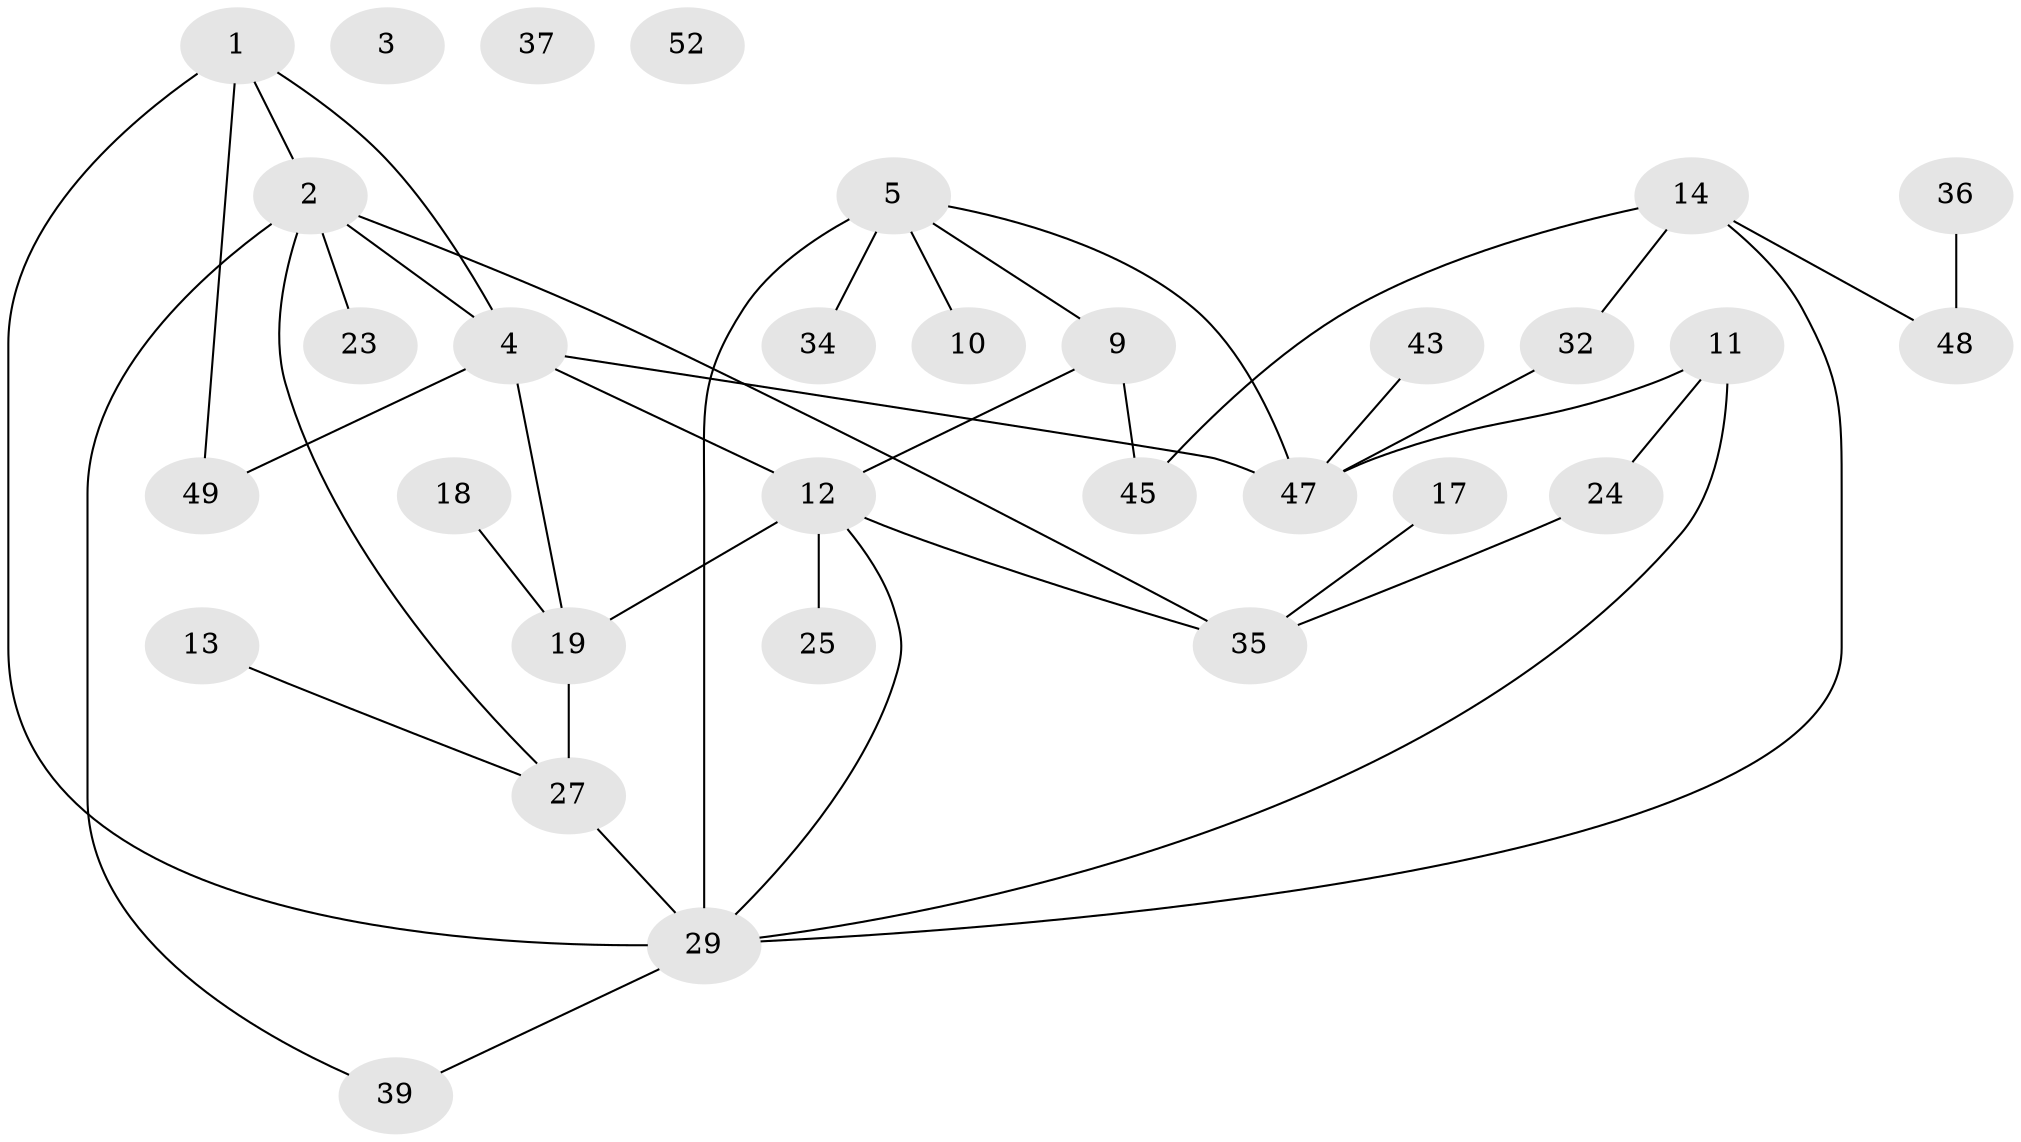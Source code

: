 // original degree distribution, {1: 0.19230769230769232, 5: 0.07692307692307693, 0: 0.057692307692307696, 4: 0.15384615384615385, 2: 0.28846153846153844, 3: 0.21153846153846154, 7: 0.019230769230769232}
// Generated by graph-tools (version 1.1) at 2025/16/03/04/25 18:16:25]
// undirected, 31 vertices, 41 edges
graph export_dot {
graph [start="1"]
  node [color=gray90,style=filled];
  1 [super="+8"];
  2 [super="+41+50"];
  3;
  4 [super="+7+38+6"];
  5 [super="+30"];
  9;
  10;
  11 [super="+16"];
  12 [super="+21+31"];
  13;
  14 [super="+15"];
  17;
  18;
  19 [super="+22+33"];
  23;
  24;
  25;
  27 [super="+46"];
  29 [super="+42"];
  32;
  34;
  35;
  36;
  37;
  39;
  43;
  45;
  47;
  48;
  49;
  52;
  1 -- 49;
  1 -- 2;
  1 -- 29;
  1 -- 4;
  2 -- 35;
  2 -- 39;
  2 -- 27;
  2 -- 4;
  2 -- 23;
  4 -- 12;
  4 -- 49 [weight=2];
  4 -- 47;
  4 -- 19;
  5 -- 29 [weight=2];
  5 -- 47;
  5 -- 9;
  5 -- 10;
  5 -- 34;
  9 -- 45;
  9 -- 12;
  11 -- 29 [weight=2];
  11 -- 24;
  11 -- 47;
  12 -- 35;
  12 -- 29;
  12 -- 19;
  12 -- 25;
  13 -- 27;
  14 -- 32;
  14 -- 48;
  14 -- 45;
  14 -- 29;
  17 -- 35;
  18 -- 19;
  19 -- 27;
  24 -- 35;
  27 -- 29 [weight=2];
  29 -- 39;
  32 -- 47;
  36 -- 48;
  43 -- 47;
}
